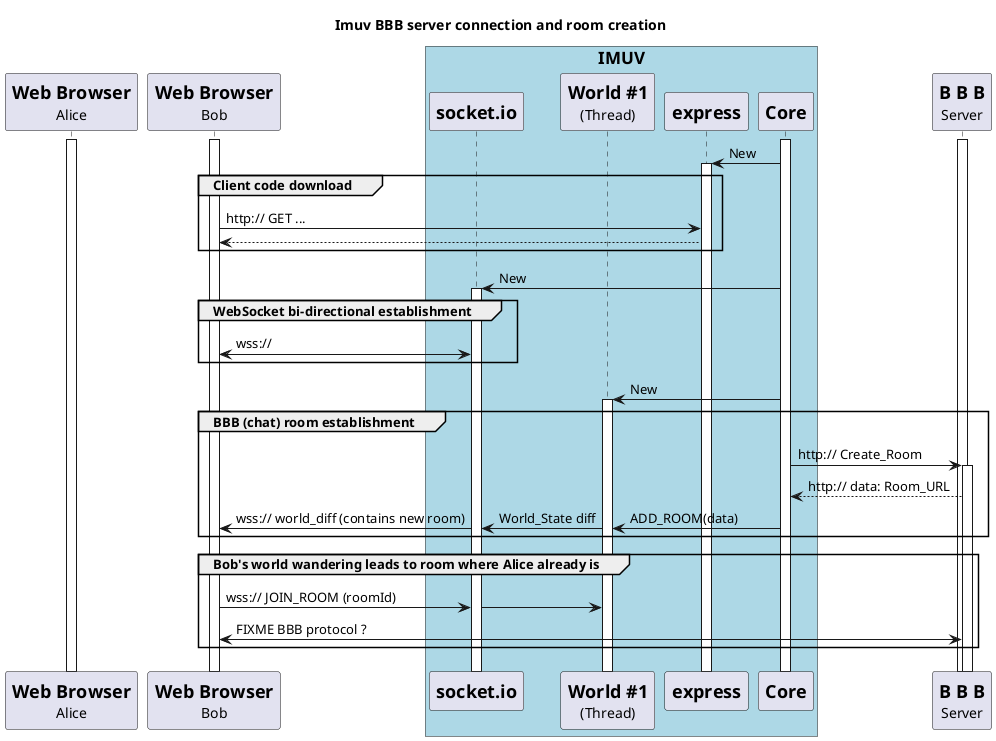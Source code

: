 @startuml
'For same line messages support
!pragma teoz true

title Imuv BBB server connection and room creation

participant WebBrowserAlice [
  =Web Browser
  Alice
]

participant WebBrowserBob [
  =Web Browser
  Bob
]

box =IMUV #LightBlue
  participant "=socket.io" as ImuvWebsocket 
  participant ImuvWorld [
    =World #1 
    (Thread)
  ]
  participant "=express" as ImuvExpress
  participant "=Core" as Imuv
end box

participant BBB [
  =B B B
  Server
]

activate WebBrowserAlice
activate WebBrowserBob
activate Imuv
activate BBB

ImuvExpress <- Imuv: New
activate ImuvExpress
group Client code download
  WebBrowserBob -> ImuvExpress: http:// GET ...
  WebBrowserBob <-- ImuvExpress: 
end

ImuvWebsocket <- Imuv: New
activate ImuvWebsocket
group WebSocket bi-directional establishment
  WebBrowserBob <-> ImuvWebsocket: wss://
end

ImuvWorld <- Imuv: New
activate ImuvWorld
group BBB (chat) room establishment
  Imuv ->  BBB : http:// Create_Room
  activate BBB
  Imuv <-- BBB : http:// data: Room_URL
  ImuvWorld <- Imuv: ADD_ROOM(data)
  &ImuvWorld -> ImuvWebsocket: World_State diff
  &WebBrowserBob <- ImuvWebsocket: wss:// world_diff (contains new room)
end

group Bob's world wandering leads to room where Alice already is
  WebBrowserBob -> ImuvWebsocket: wss:// JOIN_ROOM (roomId)
  &ImuvWebsocket -> ImuvWorld
  WebBrowserBob <-> BBB: FIXME BBB protocol ?
end

@enduml
